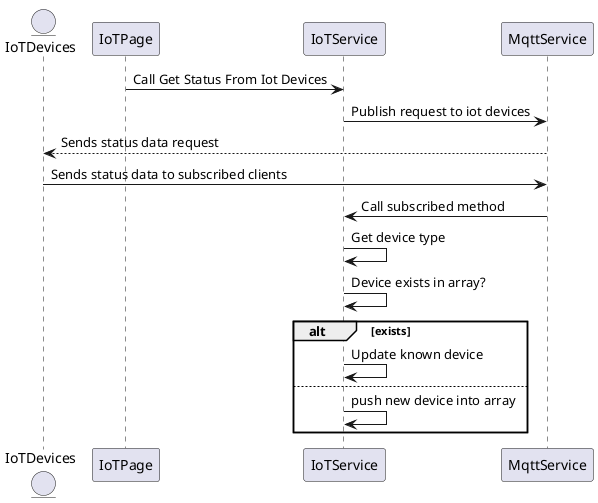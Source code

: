 @startuml WebclientGetDeviceStatus

entity IoTDevices as client
participant IoTPage as page
participant IoTService as service
participant MqttService as mqttService

page -> service: Call Get Status From Iot Devices
service -> mqttService: Publish request to iot devices
mqttService --> client: Sends status data request

client -> mqttService: Sends status data to subscribed clients
mqttService -> service: Call subscribed method
service -> service: Get device type
service -> service: Device exists in array?
alt exists
    service -> service: Update known device
else
    service -> service: push new device into array
end

@enduml